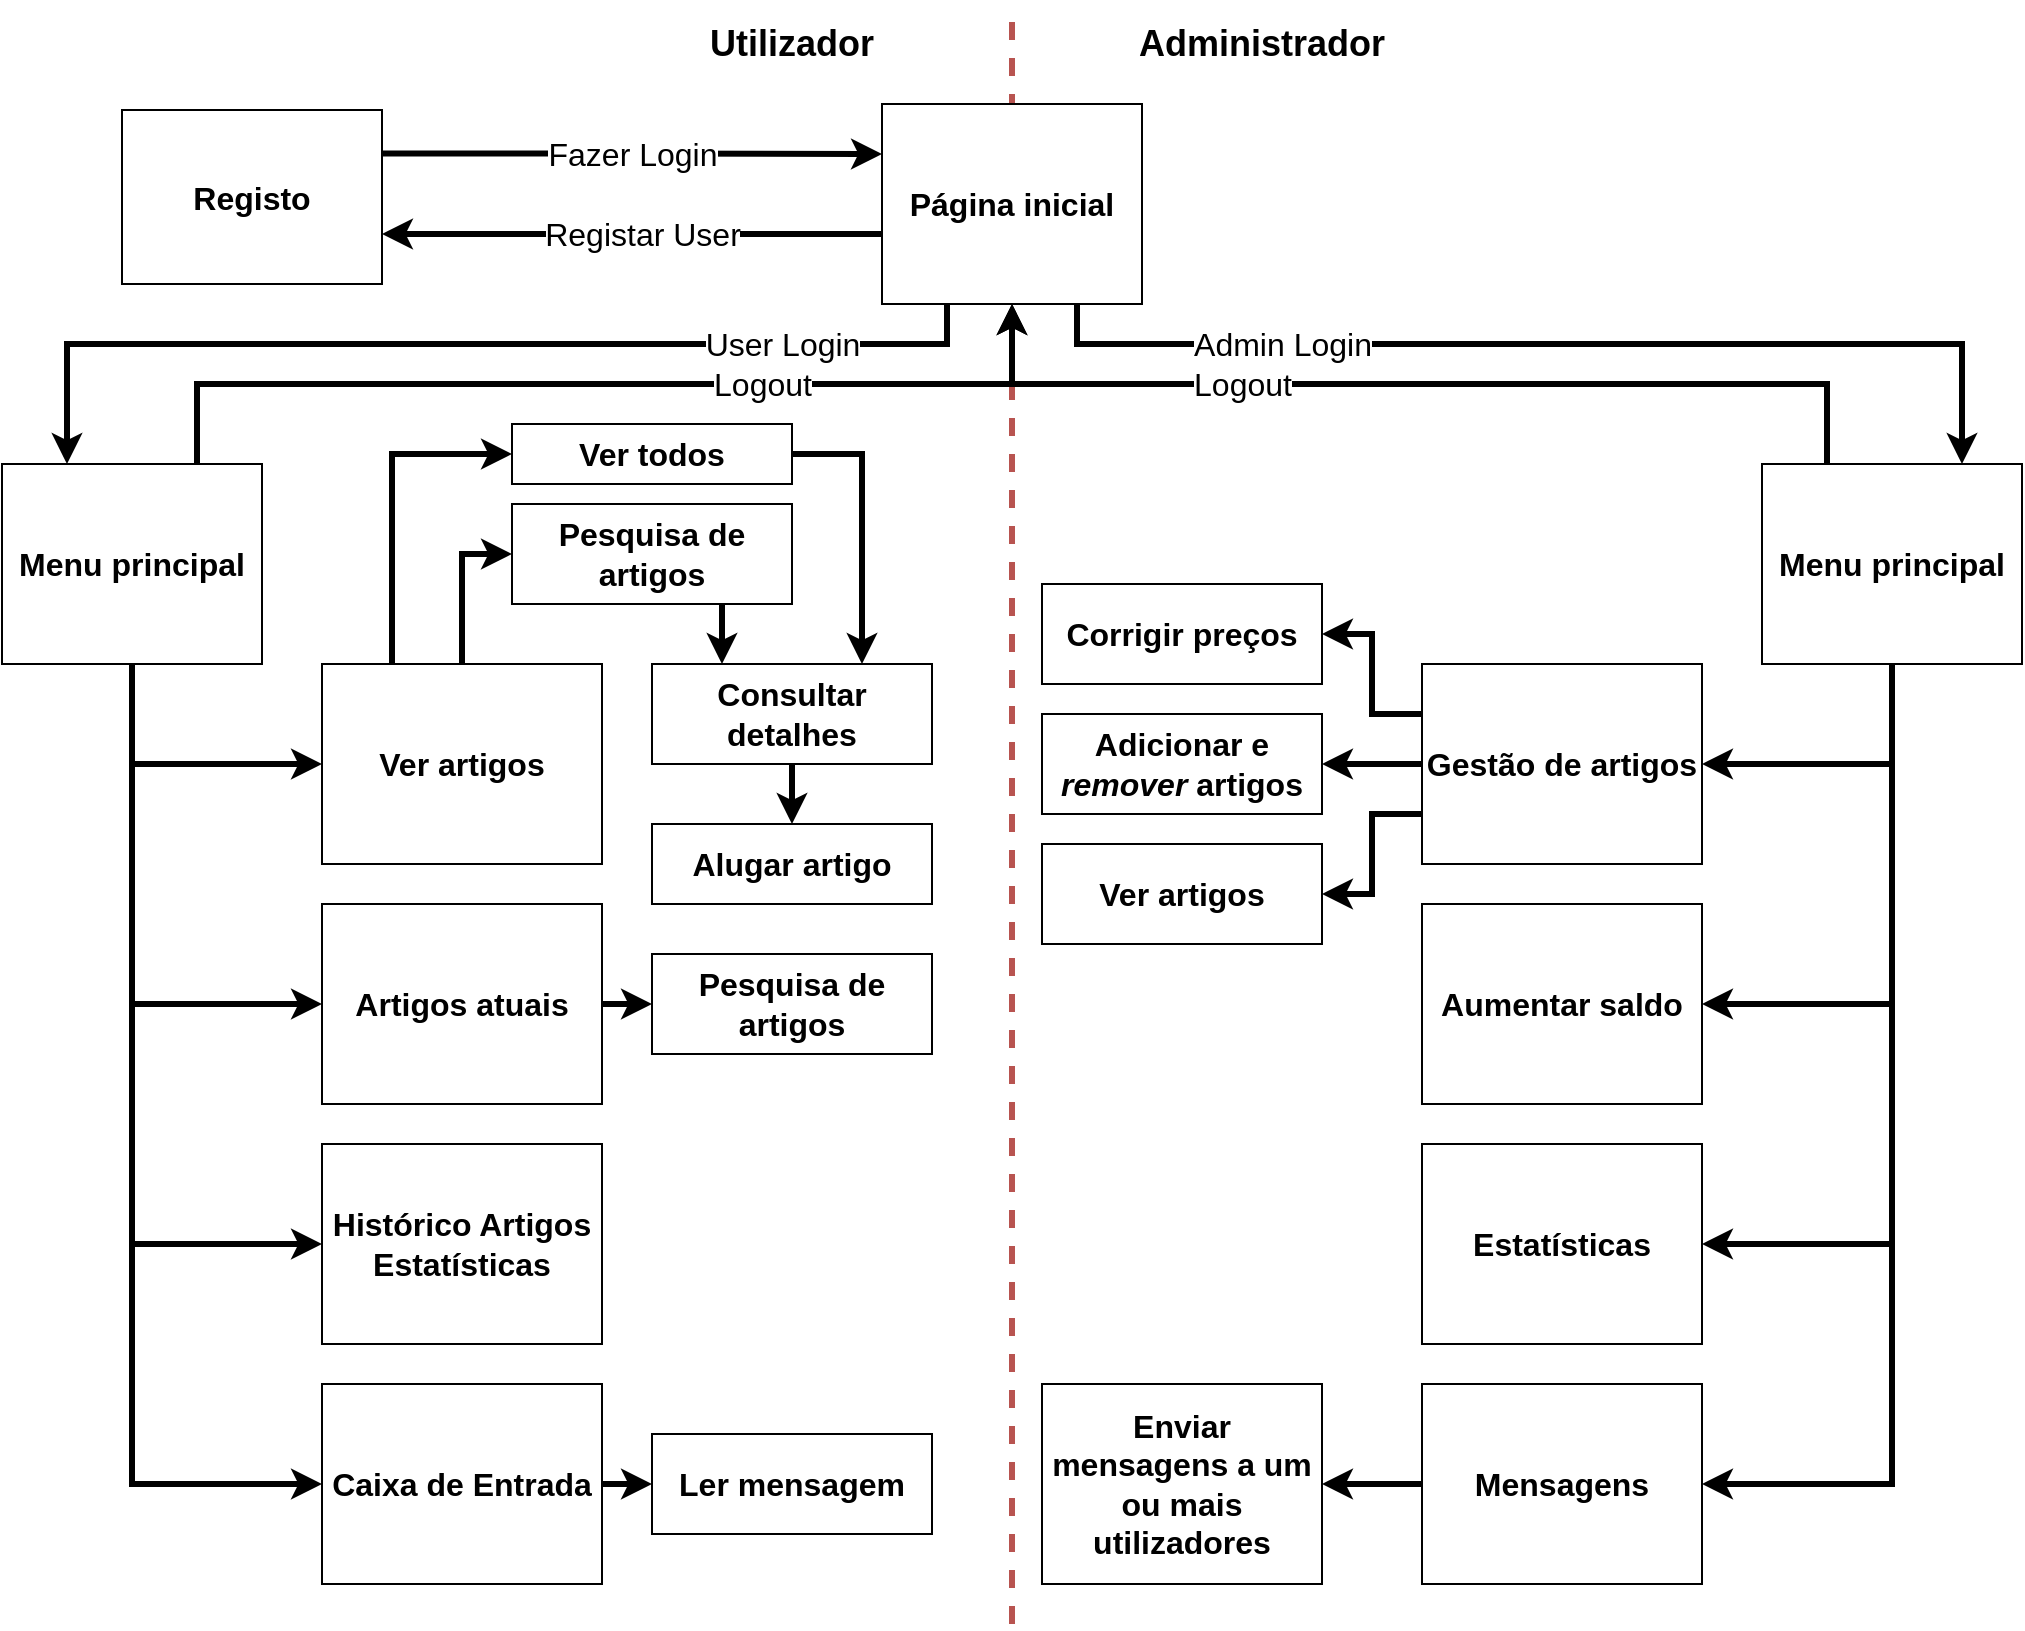 <mxfile version="13.9.9" type="device"><diagram id="QfVZeXzvaqJgVR07FLNu" name="Página-1"><mxGraphModel dx="1053" dy="528" grid="1" gridSize="10" guides="1" tooltips="1" connect="1" arrows="1" fold="1" page="1" pageScale="1" pageWidth="1169" pageHeight="827" math="0" shadow="0"><root><mxCell id="0"/><mxCell id="1" parent="0"/><mxCell id="ro-7x455uP3qhW_CSoQ_-24" value="" style="endArrow=none;dashed=1;html=1;strokeWidth=3;fillColor=#f8cecc;strokeColor=#b85450;" parent="1" edge="1"><mxGeometry width="50" height="50" relative="1" as="geometry"><mxPoint x="585" y="820" as="sourcePoint"/><mxPoint x="585" y="10" as="targetPoint"/></mxGeometry></mxCell><mxCell id="ro-7x455uP3qhW_CSoQ_-16" style="edgeStyle=orthogonalEdgeStyle;rounded=0;orthogonalLoop=1;jettySize=auto;html=1;exitX=0.5;exitY=1;exitDx=0;exitDy=0;entryX=0;entryY=0.5;entryDx=0;entryDy=0;strokeWidth=3;" parent="1" source="ro-7x455uP3qhW_CSoQ_-2" target="ro-7x455uP3qhW_CSoQ_-11" edge="1"><mxGeometry relative="1" as="geometry"/></mxCell><mxCell id="ro-7x455uP3qhW_CSoQ_-17" style="edgeStyle=orthogonalEdgeStyle;rounded=0;orthogonalLoop=1;jettySize=auto;html=1;exitX=0.5;exitY=1;exitDx=0;exitDy=0;entryX=0;entryY=0.5;entryDx=0;entryDy=0;strokeWidth=3;" parent="1" source="ro-7x455uP3qhW_CSoQ_-2" target="ro-7x455uP3qhW_CSoQ_-13" edge="1"><mxGeometry relative="1" as="geometry"/></mxCell><mxCell id="ro-7x455uP3qhW_CSoQ_-18" style="edgeStyle=orthogonalEdgeStyle;rounded=0;orthogonalLoop=1;jettySize=auto;html=1;exitX=0.5;exitY=1;exitDx=0;exitDy=0;entryX=0;entryY=0.5;entryDx=0;entryDy=0;strokeWidth=3;" parent="1" source="ro-7x455uP3qhW_CSoQ_-2" target="ro-7x455uP3qhW_CSoQ_-14" edge="1"><mxGeometry relative="1" as="geometry"/></mxCell><mxCell id="ro-7x455uP3qhW_CSoQ_-19" style="edgeStyle=orthogonalEdgeStyle;rounded=0;orthogonalLoop=1;jettySize=auto;html=1;exitX=0.5;exitY=1;exitDx=0;exitDy=0;entryX=0;entryY=0.5;entryDx=0;entryDy=0;strokeWidth=3;" parent="1" source="ro-7x455uP3qhW_CSoQ_-2" target="ro-7x455uP3qhW_CSoQ_-15" edge="1"><mxGeometry relative="1" as="geometry"/></mxCell><mxCell id="ro-7x455uP3qhW_CSoQ_-22" style="edgeStyle=orthogonalEdgeStyle;rounded=0;orthogonalLoop=1;jettySize=auto;html=1;exitX=0.75;exitY=0;exitDx=0;exitDy=0;entryX=0.5;entryY=1;entryDx=0;entryDy=0;strokeWidth=3;" parent="1" source="ro-7x455uP3qhW_CSoQ_-2" target="9L_IsfER9IGtBh4uvFm2-3" edge="1"><mxGeometry relative="1" as="geometry"/></mxCell><mxCell id="ro-7x455uP3qhW_CSoQ_-23" value="&lt;span style=&quot;font-size: 16px&quot;&gt;Logout&lt;/span&gt;" style="edgeLabel;html=1;align=center;verticalAlign=middle;resizable=0;points=[];" parent="ro-7x455uP3qhW_CSoQ_-22" vertex="1" connectable="0"><mxGeometry x="0.321" y="-3" relative="1" as="geometry"><mxPoint x="0.5" y="-3" as="offset"/></mxGeometry></mxCell><mxCell id="ro-7x455uP3qhW_CSoQ_-2" value="&lt;font size=&quot;1&quot;&gt;&lt;b style=&quot;font-size: 16px&quot;&gt;Menu principal&lt;/b&gt;&lt;/font&gt;" style="rounded=0;whiteSpace=wrap;html=1;" parent="1" vertex="1"><mxGeometry x="80" y="240" width="130" height="100" as="geometry"/></mxCell><mxCell id="ro-7x455uP3qhW_CSoQ_-20" style="edgeStyle=orthogonalEdgeStyle;rounded=0;orthogonalLoop=1;jettySize=auto;html=1;exitX=0.25;exitY=0;exitDx=0;exitDy=0;entryX=0.5;entryY=1;entryDx=0;entryDy=0;strokeWidth=3;" parent="1" source="ro-7x455uP3qhW_CSoQ_-4" target="9L_IsfER9IGtBh4uvFm2-3" edge="1"><mxGeometry relative="1" as="geometry"/></mxCell><mxCell id="ro-7x455uP3qhW_CSoQ_-21" value="&lt;span style=&quot;font-size: 16px&quot;&gt;Logout&lt;/span&gt;" style="edgeLabel;html=1;align=center;verticalAlign=middle;resizable=0;points=[];" parent="ro-7x455uP3qhW_CSoQ_-20" vertex="1" connectable="0"><mxGeometry x="-0.159" relative="1" as="geometry"><mxPoint x="-127.5" as="offset"/></mxGeometry></mxCell><mxCell id="ro-7x455uP3qhW_CSoQ_-34" style="edgeStyle=orthogonalEdgeStyle;rounded=0;orthogonalLoop=1;jettySize=auto;html=1;exitX=0.5;exitY=1;exitDx=0;exitDy=0;strokeWidth=3;" parent="1" source="ro-7x455uP3qhW_CSoQ_-4" target="ro-7x455uP3qhW_CSoQ_-30" edge="1"><mxGeometry relative="1" as="geometry"/></mxCell><mxCell id="ro-7x455uP3qhW_CSoQ_-35" style="edgeStyle=orthogonalEdgeStyle;rounded=0;orthogonalLoop=1;jettySize=auto;html=1;exitX=0.5;exitY=1;exitDx=0;exitDy=0;entryX=1;entryY=0.5;entryDx=0;entryDy=0;strokeWidth=3;" parent="1" source="ro-7x455uP3qhW_CSoQ_-4" target="ro-7x455uP3qhW_CSoQ_-31" edge="1"><mxGeometry relative="1" as="geometry"/></mxCell><mxCell id="ro-7x455uP3qhW_CSoQ_-36" style="edgeStyle=orthogonalEdgeStyle;rounded=0;orthogonalLoop=1;jettySize=auto;html=1;exitX=0.5;exitY=1;exitDx=0;exitDy=0;entryX=1;entryY=0.5;entryDx=0;entryDy=0;strokeWidth=3;" parent="1" source="ro-7x455uP3qhW_CSoQ_-4" target="ro-7x455uP3qhW_CSoQ_-32" edge="1"><mxGeometry relative="1" as="geometry"/></mxCell><mxCell id="ro-7x455uP3qhW_CSoQ_-37" style="edgeStyle=orthogonalEdgeStyle;rounded=0;orthogonalLoop=1;jettySize=auto;html=1;exitX=0.5;exitY=1;exitDx=0;exitDy=0;entryX=1;entryY=0.5;entryDx=0;entryDy=0;strokeWidth=3;" parent="1" source="ro-7x455uP3qhW_CSoQ_-4" target="ro-7x455uP3qhW_CSoQ_-33" edge="1"><mxGeometry relative="1" as="geometry"/></mxCell><mxCell id="ro-7x455uP3qhW_CSoQ_-4" value="&lt;b style=&quot;font-size: 16px&quot;&gt;Menu principal&lt;/b&gt;" style="rounded=0;whiteSpace=wrap;html=1;" parent="1" vertex="1"><mxGeometry x="960" y="240" width="130" height="100" as="geometry"/></mxCell><mxCell id="ro-7x455uP3qhW_CSoQ_-9" value="&lt;font style=&quot;font-size: 16px ; line-height: 120%&quot;&gt;User&amp;nbsp;&lt;/font&gt;&lt;span style=&quot;font-size: 16px&quot;&gt;Login&lt;/span&gt;" style="edgeStyle=orthogonalEdgeStyle;rounded=0;orthogonalLoop=1;jettySize=auto;html=1;exitX=0.25;exitY=1;exitDx=0;exitDy=0;entryX=0.25;entryY=0;entryDx=0;entryDy=0;strokeWidth=3;" parent="1" source="9L_IsfER9IGtBh4uvFm2-3" target="ro-7x455uP3qhW_CSoQ_-2" edge="1"><mxGeometry x="-0.606" relative="1" as="geometry"><Array as="points"><mxPoint x="553" y="180"/><mxPoint x="113" y="180"/></Array><mxPoint as="offset"/></mxGeometry></mxCell><mxCell id="ro-7x455uP3qhW_CSoQ_-10" value="&lt;font style=&quot;font-size: 16px&quot;&gt;Admin&amp;nbsp;&lt;/font&gt;&lt;span style=&quot;font-size: 16px&quot;&gt;Login&lt;/span&gt;" style="edgeStyle=orthogonalEdgeStyle;rounded=0;orthogonalLoop=1;jettySize=auto;html=1;exitX=0.75;exitY=1;exitDx=0;exitDy=0;strokeWidth=3;" parent="1" source="9L_IsfER9IGtBh4uvFm2-3" edge="1"><mxGeometry x="-0.531" relative="1" as="geometry"><mxPoint x="1060" y="240" as="targetPoint"/><Array as="points"><mxPoint x="618" y="180"/><mxPoint x="1060" y="180"/><mxPoint x="1060" y="240"/></Array><mxPoint as="offset"/></mxGeometry></mxCell><mxCell id="9L_IsfER9IGtBh4uvFm2-3" value="&lt;font size=&quot;1&quot;&gt;&lt;b style=&quot;font-size: 16px&quot;&gt;Página inicial&lt;/b&gt;&lt;/font&gt;" style="rounded=0;whiteSpace=wrap;html=1;" parent="1" vertex="1"><mxGeometry x="520" y="60" width="130" height="100" as="geometry"/></mxCell><mxCell id="ro-7x455uP3qhW_CSoQ_-29" value="&lt;font style=&quot;font-size: 16px&quot;&gt;Fazer Login&lt;/font&gt;" style="edgeStyle=orthogonalEdgeStyle;rounded=0;orthogonalLoop=1;jettySize=auto;html=1;exitX=1;exitY=0.25;exitDx=0;exitDy=0;entryX=0;entryY=0.25;entryDx=0;entryDy=0;strokeWidth=3;" parent="1" source="9L_IsfER9IGtBh4uvFm2-9" target="9L_IsfER9IGtBh4uvFm2-3" edge="1"><mxGeometry relative="1" as="geometry"/></mxCell><mxCell id="9L_IsfER9IGtBh4uvFm2-9" value="&lt;font size=&quot;1&quot;&gt;&lt;b style=&quot;font-size: 16px&quot;&gt;Registo&lt;/b&gt;&lt;/font&gt;" style="rounded=0;whiteSpace=wrap;html=1;" parent="1" vertex="1"><mxGeometry x="140" y="63" width="130" height="87" as="geometry"/></mxCell><mxCell id="9L_IsfER9IGtBh4uvFm2-10" value="&lt;font style=&quot;font-size: 16px&quot;&gt;Registar User&lt;/font&gt;" style="edgeStyle=orthogonalEdgeStyle;rounded=0;orthogonalLoop=1;jettySize=auto;html=1;strokeWidth=3;" parent="1" source="9L_IsfER9IGtBh4uvFm2-3" target="9L_IsfER9IGtBh4uvFm2-9" edge="1"><mxGeometry as="geometry"><Array as="points"><mxPoint x="470" y="125"/><mxPoint x="470" y="125"/></Array><mxPoint x="5" as="offset"/></mxGeometry></mxCell><mxCell id="lfaQ-VFgIDwRSw3vJ-Si-7" style="edgeStyle=orthogonalEdgeStyle;rounded=0;orthogonalLoop=1;jettySize=auto;html=1;entryX=0;entryY=0.5;entryDx=0;entryDy=0;strokeWidth=3;" edge="1" parent="1" source="ro-7x455uP3qhW_CSoQ_-11" target="ro-7x455uP3qhW_CSoQ_-62"><mxGeometry relative="1" as="geometry"/></mxCell><mxCell id="lfaQ-VFgIDwRSw3vJ-Si-11" style="edgeStyle=orthogonalEdgeStyle;rounded=0;orthogonalLoop=1;jettySize=auto;html=1;exitX=0.25;exitY=0;exitDx=0;exitDy=0;entryX=0;entryY=0.5;entryDx=0;entryDy=0;strokeWidth=3;" edge="1" parent="1" source="ro-7x455uP3qhW_CSoQ_-11" target="lfaQ-VFgIDwRSw3vJ-Si-3"><mxGeometry relative="1" as="geometry"/></mxCell><mxCell id="ro-7x455uP3qhW_CSoQ_-11" value="&lt;font size=&quot;1&quot;&gt;&lt;b style=&quot;font-size: 16px&quot;&gt;Ver artigos&lt;/b&gt;&lt;/font&gt;" style="rounded=0;whiteSpace=wrap;html=1;" parent="1" vertex="1"><mxGeometry x="240" y="340" width="140" height="100" as="geometry"/></mxCell><mxCell id="ro-7x455uP3qhW_CSoQ_-65" style="edgeStyle=orthogonalEdgeStyle;rounded=0;orthogonalLoop=1;jettySize=auto;html=1;exitX=1;exitY=0.5;exitDx=0;exitDy=0;entryX=0;entryY=0.5;entryDx=0;entryDy=0;strokeWidth=3;" parent="1" source="ro-7x455uP3qhW_CSoQ_-13" target="ro-7x455uP3qhW_CSoQ_-64" edge="1"><mxGeometry relative="1" as="geometry"/></mxCell><mxCell id="ro-7x455uP3qhW_CSoQ_-13" value="&lt;font size=&quot;1&quot;&gt;&lt;b style=&quot;font-size: 16px&quot;&gt;Artigos atuais&lt;/b&gt;&lt;/font&gt;" style="rounded=0;whiteSpace=wrap;html=1;" parent="1" vertex="1"><mxGeometry x="240" y="460" width="140" height="100" as="geometry"/></mxCell><mxCell id="ro-7x455uP3qhW_CSoQ_-14" value="&lt;b style=&quot;font-size: 16px&quot;&gt;Histórico Artigos&lt;br&gt;Estatísticas&lt;br&gt;&lt;/b&gt;" style="rounded=0;whiteSpace=wrap;html=1;" parent="1" vertex="1"><mxGeometry x="240" y="580" width="140" height="100" as="geometry"/></mxCell><mxCell id="ro-7x455uP3qhW_CSoQ_-59" style="edgeStyle=orthogonalEdgeStyle;rounded=0;orthogonalLoop=1;jettySize=auto;html=1;exitX=1;exitY=0.5;exitDx=0;exitDy=0;entryX=0;entryY=0.5;entryDx=0;entryDy=0;strokeWidth=3;" parent="1" source="ro-7x455uP3qhW_CSoQ_-15" target="ro-7x455uP3qhW_CSoQ_-58" edge="1"><mxGeometry relative="1" as="geometry"/></mxCell><mxCell id="ro-7x455uP3qhW_CSoQ_-15" value="&lt;span style=&quot;font-size: 16px&quot;&gt;&lt;b&gt;Caixa de Entrada&lt;/b&gt;&lt;/span&gt;" style="rounded=0;whiteSpace=wrap;html=1;" parent="1" vertex="1"><mxGeometry x="240" y="700" width="140" height="100" as="geometry"/></mxCell><mxCell id="ro-7x455uP3qhW_CSoQ_-26" value="&lt;b&gt;&lt;font style=&quot;font-size: 18px;&quot;&gt;Utilizador&lt;/font&gt;&lt;/b&gt;" style="text;html=1;strokeColor=none;fillColor=none;align=center;verticalAlign=middle;whiteSpace=wrap;rounded=0;labelBackgroundColor=none;" parent="1" vertex="1"><mxGeometry x="430" y="10" width="90" height="40" as="geometry"/></mxCell><mxCell id="ro-7x455uP3qhW_CSoQ_-27" value="&lt;b&gt;&lt;font style=&quot;font-size: 18px&quot;&gt;Administrador&lt;/font&gt;&lt;/b&gt;" style="text;html=1;strokeColor=none;fillColor=none;align=center;verticalAlign=middle;whiteSpace=wrap;rounded=0;labelBackgroundColor=none;" parent="1" vertex="1"><mxGeometry x="650" y="10" width="120" height="40" as="geometry"/></mxCell><mxCell id="ro-7x455uP3qhW_CSoQ_-39" value="" style="edgeStyle=orthogonalEdgeStyle;rounded=0;orthogonalLoop=1;jettySize=auto;html=1;strokeWidth=3;exitX=0;exitY=0.25;exitDx=0;exitDy=0;" parent="1" source="ro-7x455uP3qhW_CSoQ_-30" target="ro-7x455uP3qhW_CSoQ_-38" edge="1"><mxGeometry relative="1" as="geometry"/></mxCell><mxCell id="ro-7x455uP3qhW_CSoQ_-43" style="edgeStyle=orthogonalEdgeStyle;rounded=0;orthogonalLoop=1;jettySize=auto;html=1;exitX=0;exitY=0.5;exitDx=0;exitDy=0;entryX=1;entryY=0.5;entryDx=0;entryDy=0;strokeWidth=3;" parent="1" source="ro-7x455uP3qhW_CSoQ_-30" target="ro-7x455uP3qhW_CSoQ_-40" edge="1"><mxGeometry relative="1" as="geometry"/></mxCell><mxCell id="ro-7x455uP3qhW_CSoQ_-44" style="edgeStyle=orthogonalEdgeStyle;rounded=0;orthogonalLoop=1;jettySize=auto;html=1;exitX=0;exitY=0.75;exitDx=0;exitDy=0;entryX=1;entryY=0.5;entryDx=0;entryDy=0;strokeWidth=3;" parent="1" source="ro-7x455uP3qhW_CSoQ_-30" target="ro-7x455uP3qhW_CSoQ_-41" edge="1"><mxGeometry relative="1" as="geometry"/></mxCell><mxCell id="ro-7x455uP3qhW_CSoQ_-30" value="&lt;span style=&quot;font-size: 16px&quot;&gt;&lt;b&gt;Gestão de artigos&lt;/b&gt;&lt;/span&gt;" style="rounded=0;whiteSpace=wrap;html=1;" parent="1" vertex="1"><mxGeometry x="790" y="340" width="140" height="100" as="geometry"/></mxCell><mxCell id="ro-7x455uP3qhW_CSoQ_-31" value="&lt;span style=&quot;font-size: 16px&quot;&gt;&lt;b&gt;Aumentar saldo&lt;/b&gt;&lt;/span&gt;" style="rounded=0;whiteSpace=wrap;html=1;" parent="1" vertex="1"><mxGeometry x="790" y="460" width="140" height="100" as="geometry"/></mxCell><mxCell id="ro-7x455uP3qhW_CSoQ_-32" value="&lt;b style=&quot;font-size: 16px&quot;&gt;Estatísticas&lt;/b&gt;" style="rounded=0;whiteSpace=wrap;html=1;" parent="1" vertex="1"><mxGeometry x="790" y="580" width="140" height="100" as="geometry"/></mxCell><mxCell id="ro-7x455uP3qhW_CSoQ_-50" value="" style="edgeStyle=orthogonalEdgeStyle;rounded=0;orthogonalLoop=1;jettySize=auto;html=1;strokeWidth=3;" parent="1" source="ro-7x455uP3qhW_CSoQ_-33" target="ro-7x455uP3qhW_CSoQ_-49" edge="1"><mxGeometry relative="1" as="geometry"/></mxCell><mxCell id="ro-7x455uP3qhW_CSoQ_-33" value="&lt;b style=&quot;font-size: 16px&quot;&gt;Mensagens&lt;/b&gt;" style="rounded=0;whiteSpace=wrap;html=1;" parent="1" vertex="1"><mxGeometry x="790" y="700" width="140" height="100" as="geometry"/></mxCell><mxCell id="ro-7x455uP3qhW_CSoQ_-38" value="&lt;font size=&quot;1&quot;&gt;&lt;b style=&quot;font-size: 16px&quot;&gt;Corrigir preços&lt;/b&gt;&lt;/font&gt;" style="rounded=0;whiteSpace=wrap;html=1;" parent="1" vertex="1"><mxGeometry x="600" y="300" width="140" height="50" as="geometry"/></mxCell><mxCell id="ro-7x455uP3qhW_CSoQ_-40" value="&lt;font size=&quot;1&quot;&gt;&lt;b style=&quot;font-size: 16px&quot;&gt;Adicionar e &lt;i&gt;remover &lt;/i&gt;artigos&lt;/b&gt;&lt;/font&gt;" style="rounded=0;whiteSpace=wrap;html=1;" parent="1" vertex="1"><mxGeometry x="600" y="365" width="140" height="50" as="geometry"/></mxCell><mxCell id="ro-7x455uP3qhW_CSoQ_-41" value="&lt;font size=&quot;1&quot;&gt;&lt;b style=&quot;font-size: 16px&quot;&gt;Ver artigos&lt;/b&gt;&lt;/font&gt;" style="rounded=0;whiteSpace=wrap;html=1;" parent="1" vertex="1"><mxGeometry x="600" y="430" width="140" height="50" as="geometry"/></mxCell><mxCell id="ro-7x455uP3qhW_CSoQ_-49" value="&lt;b style=&quot;font-size: 16px&quot;&gt;Enviar mensagens a um ou mais utilizadores&lt;/b&gt;" style="rounded=0;whiteSpace=wrap;html=1;" parent="1" vertex="1"><mxGeometry x="600" y="700" width="140" height="100" as="geometry"/></mxCell><mxCell id="ro-7x455uP3qhW_CSoQ_-52" value="&lt;font size=&quot;1&quot;&gt;&lt;b style=&quot;font-size: 16px&quot;&gt;Alugar artigo&lt;/b&gt;&lt;/font&gt;" style="rounded=0;whiteSpace=wrap;html=1;" parent="1" vertex="1"><mxGeometry x="405" y="420" width="140" height="40" as="geometry"/></mxCell><mxCell id="ro-7x455uP3qhW_CSoQ_-53" value="&lt;b style=&quot;font-size: 16px&quot;&gt;Consultar detalhes&lt;/b&gt;" style="rounded=0;whiteSpace=wrap;html=1;" parent="1" vertex="1"><mxGeometry x="405" y="340" width="140" height="50" as="geometry"/></mxCell><mxCell id="ro-7x455uP3qhW_CSoQ_-58" value="&lt;b style=&quot;font-size: 16px&quot;&gt;Ler mensagem&lt;/b&gt;" style="rounded=0;whiteSpace=wrap;html=1;" parent="1" vertex="1"><mxGeometry x="405" y="725" width="140" height="50" as="geometry"/></mxCell><mxCell id="lfaQ-VFgIDwRSw3vJ-Si-10" style="edgeStyle=orthogonalEdgeStyle;rounded=0;orthogonalLoop=1;jettySize=auto;html=1;exitX=0.75;exitY=1;exitDx=0;exitDy=0;entryX=0.25;entryY=0;entryDx=0;entryDy=0;strokeWidth=3;" edge="1" parent="1" source="ro-7x455uP3qhW_CSoQ_-62" target="ro-7x455uP3qhW_CSoQ_-53"><mxGeometry relative="1" as="geometry"/></mxCell><mxCell id="ro-7x455uP3qhW_CSoQ_-62" value="&lt;b style=&quot;font-size: 16px&quot;&gt;Pesquisa de artigos&lt;/b&gt;" style="rounded=0;whiteSpace=wrap;html=1;" parent="1" vertex="1"><mxGeometry x="335" y="260" width="140" height="50" as="geometry"/></mxCell><mxCell id="ro-7x455uP3qhW_CSoQ_-64" value="&lt;b style=&quot;font-size: 16px&quot;&gt;Pesquisa de artigos&lt;/b&gt;" style="rounded=0;whiteSpace=wrap;html=1;" parent="1" vertex="1"><mxGeometry x="405" y="485" width="140" height="50" as="geometry"/></mxCell><mxCell id="lfaQ-VFgIDwRSw3vJ-Si-2" style="edgeStyle=orthogonalEdgeStyle;rounded=0;orthogonalLoop=1;jettySize=auto;html=1;exitX=0.5;exitY=1;exitDx=0;exitDy=0;strokeWidth=3;entryX=0.5;entryY=0;entryDx=0;entryDy=0;" edge="1" parent="1" source="ro-7x455uP3qhW_CSoQ_-53" target="ro-7x455uP3qhW_CSoQ_-52"><mxGeometry relative="1" as="geometry"><mxPoint x="390" y="520" as="sourcePoint"/><mxPoint x="500" y="400" as="targetPoint"/></mxGeometry></mxCell><mxCell id="lfaQ-VFgIDwRSw3vJ-Si-8" style="edgeStyle=orthogonalEdgeStyle;rounded=0;orthogonalLoop=1;jettySize=auto;html=1;exitX=1;exitY=0.5;exitDx=0;exitDy=0;entryX=0.75;entryY=0;entryDx=0;entryDy=0;strokeWidth=3;" edge="1" parent="1" source="lfaQ-VFgIDwRSw3vJ-Si-3" target="ro-7x455uP3qhW_CSoQ_-53"><mxGeometry relative="1" as="geometry"/></mxCell><mxCell id="lfaQ-VFgIDwRSw3vJ-Si-3" value="&lt;b style=&quot;font-size: 16px&quot;&gt;Ver todos&lt;/b&gt;" style="rounded=0;whiteSpace=wrap;html=1;" vertex="1" parent="1"><mxGeometry x="335" y="220" width="140" height="30" as="geometry"/></mxCell></root></mxGraphModel></diagram></mxfile>